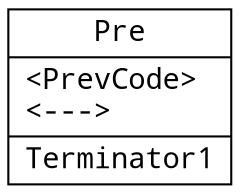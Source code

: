 digraph {
  node [shape=record fontname="Noto Mono"];
  edge [fontname="Noto Mono"];
  block0x55dac4eef5f0 [label="{Pre|\<PrevCode\>\l\<---\>\l|Terminator1\l}"];
}
